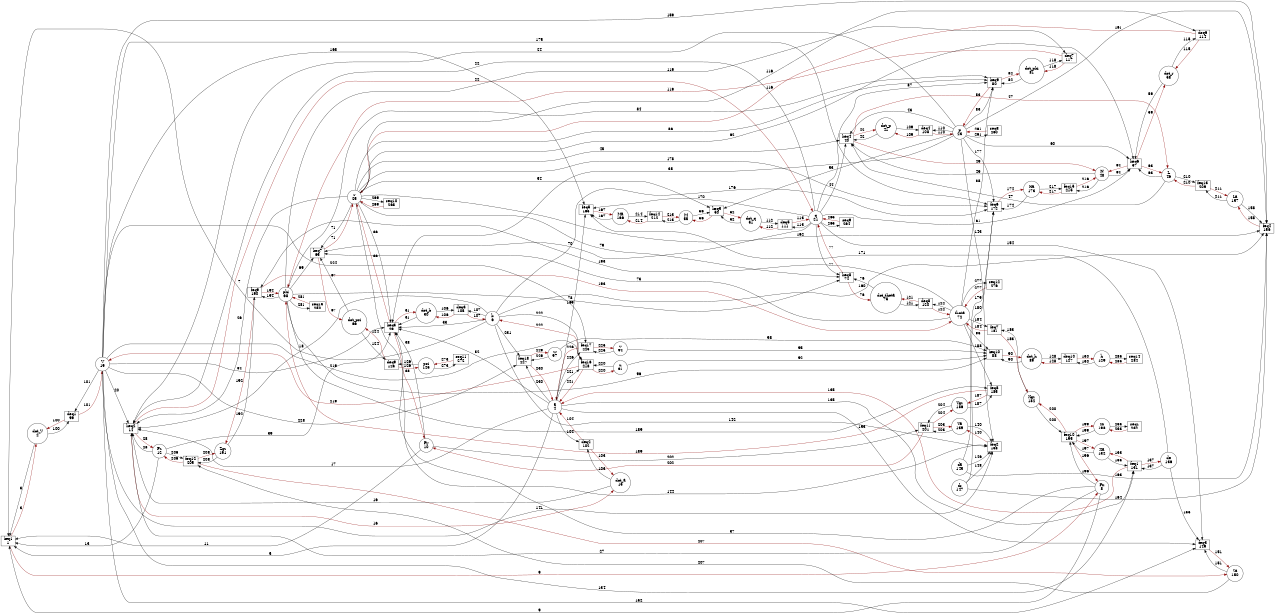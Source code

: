 digraph G {
rankdir = LR;
size ="8.5"
node [shape = box, fillcolor = white, style = filled, label="keq1
1"]; keq1;
node [shape = box, fillcolor = white, style = filled, label="keq2
14"]; keq2;
node [shape = box, fillcolor = white, style = filled, label="keq3
29"]; keq3;
node [shape = box, fillcolor = white, style = filled, label="keq4
40"]; keq4;
node [shape = box, fillcolor = white, style = filled, label="keq5
50"]; keq5;
node [shape = box, fillcolor = white, style = filled, label="keq6
57"]; keq6;
node [shape = box, fillcolor = white, style = filled, label="keq7
65"]; keq7;
node [shape = box, fillcolor = white, style = filled, label="keq8
74"]; keq8;
node [shape = box, fillcolor = white, style = filled, label="keq9
80"]; keq9;
node [shape = box, fillcolor = white, style = filled, label="keq10
88"]; keq10;
node [shape = box, fillcolor = white, style = filled, label="deq1
99"]; deq1;
node [shape = box, fillcolor = white, style = filled, label="deq2
102"]; deq2;
node [shape = box, fillcolor = white, style = filled, label="deq3
105"]; deq3;
node [shape = box, fillcolor = white, style = filled, label="deq4
108"]; deq4;
node [shape = box, fillcolor = white, style = filled, label="deq5
111"]; deq5;
node [shape = box, fillcolor = white, style = filled, label="deq6
114"]; deq6;
node [shape = box, fillcolor = white, style = filled, label="deq7
117"]; deq7;
node [shape = box, fillcolor = white, style = filled, label="deq8
120"]; deq8;
node [shape = box, fillcolor = white, style = filled, label="deq9
123"]; deq9;
node [shape = box, fillcolor = white, style = filled, label="deq10
127"]; deq10;
node [shape = box, fillcolor = white, style = filled, label="feq1
131"]; feq1;
node [shape = box, fillcolor = white, style = filled, label="feq2
138"]; feq2;
node [shape = box, fillcolor = white, style = filled, label="feq3
149"]; feq3;
node [shape = box, fillcolor = white, style = filled, label="feq4
156"]; feq4;
node [shape = box, fillcolor = white, style = filled, label="feq5
165"]; feq5;
node [shape = box, fillcolor = white, style = filled, label="feq6
172"]; feq6;
node [shape = box, fillcolor = white, style = filled, label="feq7
181"]; feq7;
node [shape = box, fillcolor = white, style = filled, label="feq8
185"]; feq8;
node [shape = box, fillcolor = white, style = filled, label="feq9
190"]; feq9;
node [shape = box, fillcolor = white, style = filled, label="feq10
195"]; feq10;
node [shape = box, fillcolor = white, style = filled, label="feq11
201"]; feq11;
node [shape = box, fillcolor = white, style = filled, label="feq12
205"]; feq12;
node [shape = box, fillcolor = white, style = filled, label="feq13
209"]; feq13;
node [shape = box, fillcolor = white, style = filled, label="feq14
212"]; feq14;
node [shape = box, fillcolor = white, style = filled, label="feq15
215"]; feq15;
node [shape = box, fillcolor = white, style = filled, label="feq16
218"]; feq16;
node [shape = box, fillcolor = white, style = filled, label="feq17
223"]; feq17;
node [shape = box, fillcolor = white, style = filled, label="feq18
227"]; feq18;
node [shape = box, fillcolor = white, style = filled, label="seq1
232"]; seq1;
node [shape = box, fillcolor = white, style = filled, label="seq8
260"]; seq8;
node [shape = box, fillcolor = white, style = filled, label="seq9
264"]; seq9;
node [shape = box, fillcolor = white, style = filled, label="seq10
268"]; seq10;
node [shape = box, fillcolor = white, style = filled, label="seq11
272"]; seq11;
node [shape = box, fillcolor = white, style = filled, label="seq12
276"]; seq12;
node [shape = box, fillcolor = white, style = filled, label="seq13
280"]; seq13;
node [shape = box, fillcolor = white, style = filled, label="seq14
284"]; seq14;
node [shape = circle, fillcolor = white, style = filled, label="dot_V
2"]; dot_V;
node [shape = circle, fillcolor = white, style = filled, label="a
4"]; a;
node [shape = circle, fillcolor = white, style = filled, label="b
6"]; b;
node [shape = circle, fillcolor = white, style = filled, label="Fx
8"]; Fx;
node [shape = circle, fillcolor = white, style = filled, label="Fy
10"]; Fy;
node [shape = circle, fillcolor = white, style = filled, label="Fz
12"]; Fz;
node [shape = circle, fillcolor = white, style = filled, label="dot_a
15"]; dot_a;
node [shape = circle, fillcolor = white, style = filled, label="V
19"]; V;
node [shape = circle, fillcolor = white, style = filled, label="q
21"]; q;
node [shape = circle, fillcolor = white, style = filled, label="p
23"]; p;
node [shape = circle, fillcolor = white, style = filled, label="r
25"]; r;
node [shape = circle, fillcolor = white, style = filled, label="dot_b
30"]; dot_b;
node [shape = circle, fillcolor = white, style = filled, label="dot_p
41"]; dot_p;
node [shape = circle, fillcolor = white, style = filled, label="L
46"]; L;
node [shape = circle, fillcolor = white, style = filled, label="N
48"]; N;
node [shape = circle, fillcolor = white, style = filled, label="dot_q
51"]; dot_q;
node [shape = circle, fillcolor = white, style = filled, label="M
55"]; M;
node [shape = circle, fillcolor = white, style = filled, label="dot_r
58"]; dot_r;
node [shape = circle, fillcolor = white, style = filled, label="dot_psi
66"]; dot_psi;
node [shape = circle, fillcolor = white, style = filled, label="phi
68"]; phi;
node [shape = circle, fillcolor = white, style = filled, label="theta
72"]; theta;
node [shape = circle, fillcolor = white, style = filled, label="dot_theta
75"]; dot_theta;
node [shape = circle, fillcolor = white, style = filled, label="dot_phi
81"]; dot_phi;
node [shape = circle, fillcolor = white, style = filled, label="dot_h
89"]; dot_h;
node [shape = circle, fillcolor = white, style = filled, label="u
91"]; u;
node [shape = circle, fillcolor = white, style = filled, label="v
94"]; v;
node [shape = circle, fillcolor = white, style = filled, label="w
97"]; w;
node [shape = circle, fillcolor = white, style = filled, label="psi
125"]; psi;
node [shape = circle, fillcolor = white, style = filled, label="h
129"]; h;
node [shape = circle, fillcolor = white, style = filled, label="Xa
132"]; Xa;
node [shape = circle, fillcolor = white, style = filled, label="de
136"]; de;
node [shape = circle, fillcolor = white, style = filled, label="Ya
139"]; Ya;
node [shape = circle, fillcolor = white, style = filled, label="da
145"]; da;
node [shape = circle, fillcolor = white, style = filled, label="dr
147"]; dr;
node [shape = circle, fillcolor = white, style = filled, label="Za
150"]; Za;
node [shape = circle, fillcolor = white, style = filled, label="La
157"]; La;
node [shape = circle, fillcolor = white, style = filled, label="Ma
166"]; Ma;
node [shape = circle, fillcolor = white, style = filled, label="Na
173"]; Na;
node [shape = circle, fillcolor = white, style = filled, label="Xgr
182"]; Xgr;
node [shape = circle, fillcolor = white, style = filled, label="Ygr
186"]; Ygr;
node [shape = circle, fillcolor = white, style = filled, label="Zgr
191"]; Zgr;
node [shape = circle, fillcolor = white, style = filled, label="Xt
198"]; Xt;
keq1 -> dot_V [penwidth = 1, label = "3", color = red4 ];
dot_V -> keq1 [penwidth = 1, label = "3"];
a -> keq1 [penwidth = 1, label = "5"];
b -> keq1 [penwidth = 1, label = "7"];
keq1 -> Fx [penwidth = 1, label = "9", color = red4 ];
Fx -> keq1 [penwidth = 1, label = "9"];
Fy -> keq1 [penwidth = 1, label = "11"];
Fz -> keq1 [penwidth = 1, label = "13"];
keq2 -> dot_a [penwidth = 1, label = "16", color = red4 ];
dot_a -> keq2 [penwidth = 1, label = "16"];
a -> keq2 [penwidth = 1, label = "17"];
b -> keq2 [penwidth = 1, label = "18"];
V -> keq2 [penwidth = 1, label = "20"];
keq2 -> q [penwidth = 1, label = "22", color = red4 ];
q -> keq2 [penwidth = 1, label = "22"];
p -> keq2 [penwidth = 1, label = "24"];
r -> keq2 [penwidth = 1, label = "26"];
Fx -> keq2 [penwidth = 1, label = "27"];
keq2 -> Fz [penwidth = 1, label = "28", color = red4 ];
Fz -> keq2 [penwidth = 1, label = "28"];
keq3 -> dot_b [penwidth = 1, label = "31", color = red4 ];
dot_b -> keq3 [penwidth = 1, label = "31"];
a -> keq3 [penwidth = 1, label = "32"];
b -> keq3 [penwidth = 1, label = "33"];
V -> keq3 [penwidth = 1, label = "34"];
p -> keq3 [penwidth = 1, label = "35"];
keq3 -> r [penwidth = 1, label = "36", color = red4 ];
r -> keq3 [penwidth = 1, label = "36"];
Fx -> keq3 [penwidth = 1, label = "37"];
keq3 -> Fy [penwidth = 1, label = "38", color = red4 ];
Fy -> keq3 [penwidth = 1, label = "38"];
Fz -> keq3 [penwidth = 1, label = "39"];
keq4 -> dot_p [penwidth = 1, label = "42", color = red4 ];
dot_p -> keq4 [penwidth = 1, label = "42"];
p -> keq4 [penwidth = 1, label = "43"];
q -> keq4 [penwidth = 1, label = "44"];
r -> keq4 [penwidth = 1, label = "45"];
keq4 -> L [penwidth = 1, label = "47", color = red4 ];
L -> keq4 [penwidth = 1, label = "47"];
keq4 -> N [penwidth = 1, label = "49", color = red4 ];
N -> keq4 [penwidth = 1, label = "49"];
keq5 -> dot_q [penwidth = 1, label = "52", color = red4 ];
dot_q -> keq5 [penwidth = 1, label = "52"];
p -> keq5 [penwidth = 1, label = "53"];
r -> keq5 [penwidth = 1, label = "54"];
keq5 -> M [penwidth = 1, label = "56", color = red4 ];
M -> keq5 [penwidth = 1, label = "56"];
keq6 -> dot_r [penwidth = 1, label = "59", color = red4 ];
dot_r -> keq6 [penwidth = 1, label = "59"];
p -> keq6 [penwidth = 1, label = "60"];
q -> keq6 [penwidth = 1, label = "61"];
r -> keq6 [penwidth = 1, label = "62"];
keq6 -> L [penwidth = 1, label = "63", color = red4 ];
L -> keq6 [penwidth = 1, label = "63"];
keq6 -> N [penwidth = 1, label = "64", color = red4 ];
N -> keq6 [penwidth = 1, label = "64"];
keq7 -> dot_psi [penwidth = 1, label = "67", color = red4 ];
dot_psi -> keq7 [penwidth = 1, label = "67"];
phi -> keq7 [penwidth = 1, label = "69"];
q -> keq7 [penwidth = 1, label = "70"];
keq7 -> r [penwidth = 1, label = "71", color = red4 ];
r -> keq7 [penwidth = 1, label = "71"];
theta -> keq7 [penwidth = 1, label = "73"];
keq8 -> dot_theta [penwidth = 1, label = "76", color = red4 ];
dot_theta -> keq8 [penwidth = 1, label = "76"];
keq8 -> q [penwidth = 1, label = "77", color = red4 ];
q -> keq8 [penwidth = 1, label = "77"];
phi -> keq8 [penwidth = 1, label = "78"];
r -> keq8 [penwidth = 1, label = "79"];
keq9 -> dot_phi [penwidth = 1, label = "82", color = red4 ];
dot_phi -> keq9 [penwidth = 1, label = "82"];
keq9 -> p [penwidth = 1, label = "83", color = red4 ];
p -> keq9 [penwidth = 1, label = "83"];
phi -> keq9 [penwidth = 1, label = "84"];
theta -> keq9 [penwidth = 1, label = "85"];
r -> keq9 [penwidth = 1, label = "86"];
q -> keq9 [penwidth = 1, label = "87"];
keq10 -> dot_h [penwidth = 1, label = "90", color = red4 ];
dot_h -> keq10 [penwidth = 1, label = "90"];
u -> keq10 [penwidth = 1, label = "92"];
theta -> keq10 [penwidth = 1, label = "93"];
v -> keq10 [penwidth = 1, label = "95"];
phi -> keq10 [penwidth = 1, label = "96"];
w -> keq10 [penwidth = 1, label = "98"];
deq1 -> dot_V [penwidth = 1, label = "100", color = red4 ];
dot_V -> deq1 [penwidth = 1, label = "100"];
deq1 -> V [penwidth = 1, label = "101", color = red4 ];
V -> deq1 [penwidth = 1, label = "101"];
deq2 -> dot_a [penwidth = 1, label = "103", color = red4 ];
dot_a -> deq2 [penwidth = 1, label = "103"];
deq2 -> a [penwidth = 1, label = "104", color = red4 ];
a -> deq2 [penwidth = 1, label = "104"];
deq3 -> dot_b [penwidth = 1, label = "106", color = red4 ];
dot_b -> deq3 [penwidth = 1, label = "106"];
deq3 -> b [penwidth = 1, label = "107", color = red4 ];
b -> deq3 [penwidth = 1, label = "107"];
deq4 -> dot_p [penwidth = 1, label = "109", color = red4 ];
dot_p -> deq4 [penwidth = 1, label = "109"];
deq4 -> p [penwidth = 1, label = "110", color = red4 ];
p -> deq4 [penwidth = 1, label = "110"];
deq5 -> dot_q [penwidth = 1, label = "112", color = red4 ];
dot_q -> deq5 [penwidth = 1, label = "112"];
deq5 -> q [penwidth = 1, label = "113", color = red4 ];
q -> deq5 [penwidth = 1, label = "113"];
deq6 -> dot_r [penwidth = 1, label = "115", color = red4 ];
dot_r -> deq6 [penwidth = 1, label = "115"];
deq6 -> r [penwidth = 1, label = "116", color = red4 ];
r -> deq6 [penwidth = 1, label = "116"];
deq7 -> dot_phi [penwidth = 1, label = "118", color = red4 ];
dot_phi -> deq7 [penwidth = 1, label = "118"];
deq7 -> phi [penwidth = 1, label = "119", color = red4 ];
phi -> deq7 [penwidth = 1, label = "119"];
deq8 -> dot_theta [penwidth = 1, label = "121", color = red4 ];
dot_theta -> deq8 [penwidth = 1, label = "121"];
deq8 -> theta [penwidth = 1, label = "122", color = red4 ];
theta -> deq8 [penwidth = 1, label = "122"];
deq9 -> dot_psi [penwidth = 1, label = "124", color = red4 ];
dot_psi -> deq9 [penwidth = 1, label = "124"];
deq9 -> psi [penwidth = 1, label = "126", color = red4 ];
psi -> deq9 [penwidth = 1, label = "126"];
deq10 -> dot_h [penwidth = 1, label = "128", color = red4 ];
dot_h -> deq10 [penwidth = 1, label = "128"];
deq10 -> h [penwidth = 1, label = "130", color = red4 ];
h -> deq10 [penwidth = 1, label = "130"];
feq1 -> Xa [penwidth = 1, label = "133", color = red4 ];
Xa -> feq1 [penwidth = 1, label = "133"];
V -> feq1 [penwidth = 1, label = "134"];
feq1 -> a [penwidth = 1, label = "135", color = red4 ];
a -> feq1 [penwidth = 1, label = "135"];
feq1 -> de [penwidth = 1, label = "137", color = red4 ];
de -> feq1 [penwidth = 1, label = "137"];
feq2 -> Ya [penwidth = 1, label = "140", color = red4 ];
Ya -> feq2 [penwidth = 1, label = "140"];
V -> feq2 [penwidth = 1, label = "141"];
b -> feq2 [penwidth = 1, label = "142"];
p -> feq2 [penwidth = 1, label = "143"];
r -> feq2 [penwidth = 1, label = "144"];
da -> feq2 [penwidth = 1, label = "146"];
dr -> feq2 [penwidth = 1, label = "148"];
feq3 -> Za [penwidth = 1, label = "151", color = red4 ];
Za -> feq3 [penwidth = 1, label = "151"];
V -> feq3 [penwidth = 1, label = "152"];
a -> feq3 [penwidth = 1, label = "153"];
q -> feq3 [penwidth = 1, label = "154"];
de -> feq3 [penwidth = 1, label = "155"];
feq4 -> La [penwidth = 1, label = "158", color = red4 ];
La -> feq4 [penwidth = 1, label = "158"];
V -> feq4 [penwidth = 1, label = "159"];
b -> feq4 [penwidth = 1, label = "160"];
p -> feq4 [penwidth = 1, label = "161"];
r -> feq4 [penwidth = 1, label = "162"];
da -> feq4 [penwidth = 1, label = "163"];
dr -> feq4 [penwidth = 1, label = "164"];
feq5 -> Ma [penwidth = 1, label = "167", color = red4 ];
Ma -> feq5 [penwidth = 1, label = "167"];
V -> feq5 [penwidth = 1, label = "168"];
a -> feq5 [penwidth = 1, label = "169"];
q -> feq5 [penwidth = 1, label = "170"];
de -> feq5 [penwidth = 1, label = "171"];
feq6 -> Na [penwidth = 1, label = "174", color = red4 ];
Na -> feq6 [penwidth = 1, label = "174"];
V -> feq6 [penwidth = 1, label = "175"];
b -> feq6 [penwidth = 1, label = "176"];
p -> feq6 [penwidth = 1, label = "177"];
r -> feq6 [penwidth = 1, label = "178"];
da -> feq6 [penwidth = 1, label = "179"];
dr -> feq6 [penwidth = 1, label = "180"];
feq7 -> Xgr [penwidth = 1, label = "183", color = red4 ];
Xgr -> feq7 [penwidth = 1, label = "183"];
feq7 -> theta [penwidth = 1, label = "184", color = red4 ];
theta -> feq7 [penwidth = 1, label = "184"];
feq8 -> Ygr [penwidth = 1, label = "187", color = red4 ];
Ygr -> feq8 [penwidth = 1, label = "187"];
theta -> feq8 [penwidth = 1, label = "188"];
feq8 -> phi [penwidth = 1, label = "189", color = red4 ];
phi -> feq8 [penwidth = 1, label = "189"];
feq9 -> Zgr [penwidth = 1, label = "192", color = red4 ];
Zgr -> feq9 [penwidth = 1, label = "192"];
feq9 -> theta [penwidth = 1, label = "193", color = red4 ];
theta -> feq9 [penwidth = 1, label = "193"];
feq9 -> phi [penwidth = 1, label = "194", color = red4 ];
phi -> feq9 [penwidth = 1, label = "194"];
feq10 -> Fx [penwidth = 1, label = "196", color = red4 ];
Fx -> feq10 [penwidth = 1, label = "196"];
feq10 -> Xa [penwidth = 1, label = "197", color = red4 ];
Xa -> feq10 [penwidth = 1, label = "197"];
feq10 -> Xt [penwidth = 1, label = "199", color = red4 ];
Xt -> feq10 [penwidth = 1, label = "199"];
feq10 -> Xgr [penwidth = 1, label = "200", color = red4 ];
Xgr -> feq10 [penwidth = 1, label = "200"];
feq11 -> Fy [penwidth = 1, label = "202", color = red4 ];
Fy -> feq11 [penwidth = 1, label = "202"];
feq11 -> Ya [penwidth = 1, label = "203", color = red4 ];
Ya -> feq11 [penwidth = 1, label = "203"];
feq11 -> Ygr [penwidth = 1, label = "204", color = red4 ];
Ygr -> feq11 [penwidth = 1, label = "204"];
feq12 -> Fz [penwidth = 1, label = "206", color = red4 ];
Fz -> feq12 [penwidth = 1, label = "206"];
feq12 -> Za [penwidth = 1, label = "207", color = red4 ];
Za -> feq12 [penwidth = 1, label = "207"];
feq12 -> Zgr [penwidth = 1, label = "208", color = red4 ];
Zgr -> feq12 [penwidth = 1, label = "208"];
feq13 -> L [penwidth = 1, label = "210", color = red4 ];
L -> feq13 [penwidth = 1, label = "210"];
feq13 -> La [penwidth = 1, label = "211", color = red4 ];
La -> feq13 [penwidth = 1, label = "211"];
feq14 -> M [penwidth = 1, label = "213", color = red4 ];
M -> feq14 [penwidth = 1, label = "213"];
feq14 -> Ma [penwidth = 1, label = "214", color = red4 ];
Ma -> feq14 [penwidth = 1, label = "214"];
feq15 -> N [penwidth = 1, label = "216", color = red4 ];
N -> feq15 [penwidth = 1, label = "216"];
feq15 -> Na [penwidth = 1, label = "217", color = red4 ];
Na -> feq15 [penwidth = 1, label = "217"];
feq16 -> V [penwidth = 1, label = "219", color = red4 ];
V -> feq16 [penwidth = 1, label = "219"];
feq16 -> u [penwidth = 1, label = "220", color = red4 ];
u -> feq16 [penwidth = 1, label = "220"];
feq16 -> a [penwidth = 1, label = "221", color = red4 ];
a -> feq16 [penwidth = 1, label = "221"];
feq16 -> b [penwidth = 1, label = "222", color = red4 ];
b -> feq16 [penwidth = 1, label = "222"];
V -> feq17 [penwidth = 1, label = "224"];
feq17 -> v [penwidth = 1, label = "225", color = red4 ];
v -> feq17 [penwidth = 1, label = "225"];
feq17 -> a [penwidth = 1, label = "226", color = red4 ];
a -> feq17 [penwidth = 1, label = "226"];
V -> feq18 [penwidth = 1, label = "228"];
feq18 -> w [penwidth = 1, label = "229", color = red4 ];
w -> feq18 [penwidth = 1, label = "229"];
feq18 -> a [penwidth = 1, label = "230", color = red4 ];
a -> feq18 [penwidth = 1, label = "230"];
b -> feq18 [penwidth = 1, label = "231"];
seq1 -> Xt [penwidth = 1, label = "233", color = red4 ];
Xt -> seq1 [penwidth = 1, label = "233"];
seq8 -> p [penwidth = 1, label = "261", color = red4 ];
p -> seq8 [penwidth = 1, label = "261"];
seq9 -> q [penwidth = 1, label = "265", color = red4 ];
q -> seq9 [penwidth = 1, label = "265"];
seq10 -> r [penwidth = 1, label = "269", color = red4 ];
r -> seq10 [penwidth = 1, label = "269"];
seq11 -> psi [penwidth = 1, label = "273", color = red4 ];
psi -> seq11 [penwidth = 1, label = "273"];
seq12 -> theta [penwidth = 1, label = "277", color = red4 ];
theta -> seq12 [penwidth = 1, label = "277"];
seq13 -> phi [penwidth = 1, label = "281", color = red4 ];
phi -> seq13 [penwidth = 1, label = "281"];
seq14 -> h [penwidth = 1, label = "285", color = red4 ];
h -> seq14 [penwidth = 1, label = "285"];
}

